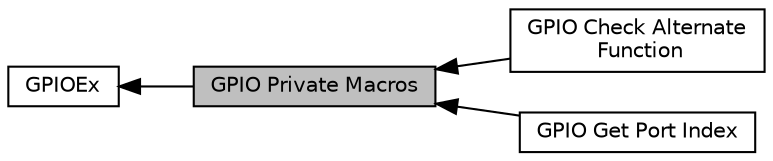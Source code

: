 digraph "GPIO Private Macros"
{
  edge [fontname="Helvetica",fontsize="10",labelfontname="Helvetica",labelfontsize="10"];
  node [fontname="Helvetica",fontsize="10",shape=record];
  rankdir=LR;
  Node1 [label="GPIOEx",height=0.2,width=0.4,color="black", fillcolor="white", style="filled",URL="$group___g_p_i_o_ex.html"];
  Node3 [label="GPIO Check Alternate\l Function",height=0.2,width=0.4,color="black", fillcolor="white", style="filled",URL="$group___g_p_i_o_ex___i_s___alternat__function__selection.html"];
  Node2 [label="GPIO Get Port Index",height=0.2,width=0.4,color="black", fillcolor="white", style="filled",URL="$group___g_p_i_o_ex___get___port___index.html"];
  Node0 [label="GPIO Private Macros",height=0.2,width=0.4,color="black", fillcolor="grey75", style="filled", fontcolor="black"];
  Node1->Node0 [shape=plaintext, dir="back", style="solid"];
  Node0->Node2 [shape=plaintext, dir="back", style="solid"];
  Node0->Node3 [shape=plaintext, dir="back", style="solid"];
}
